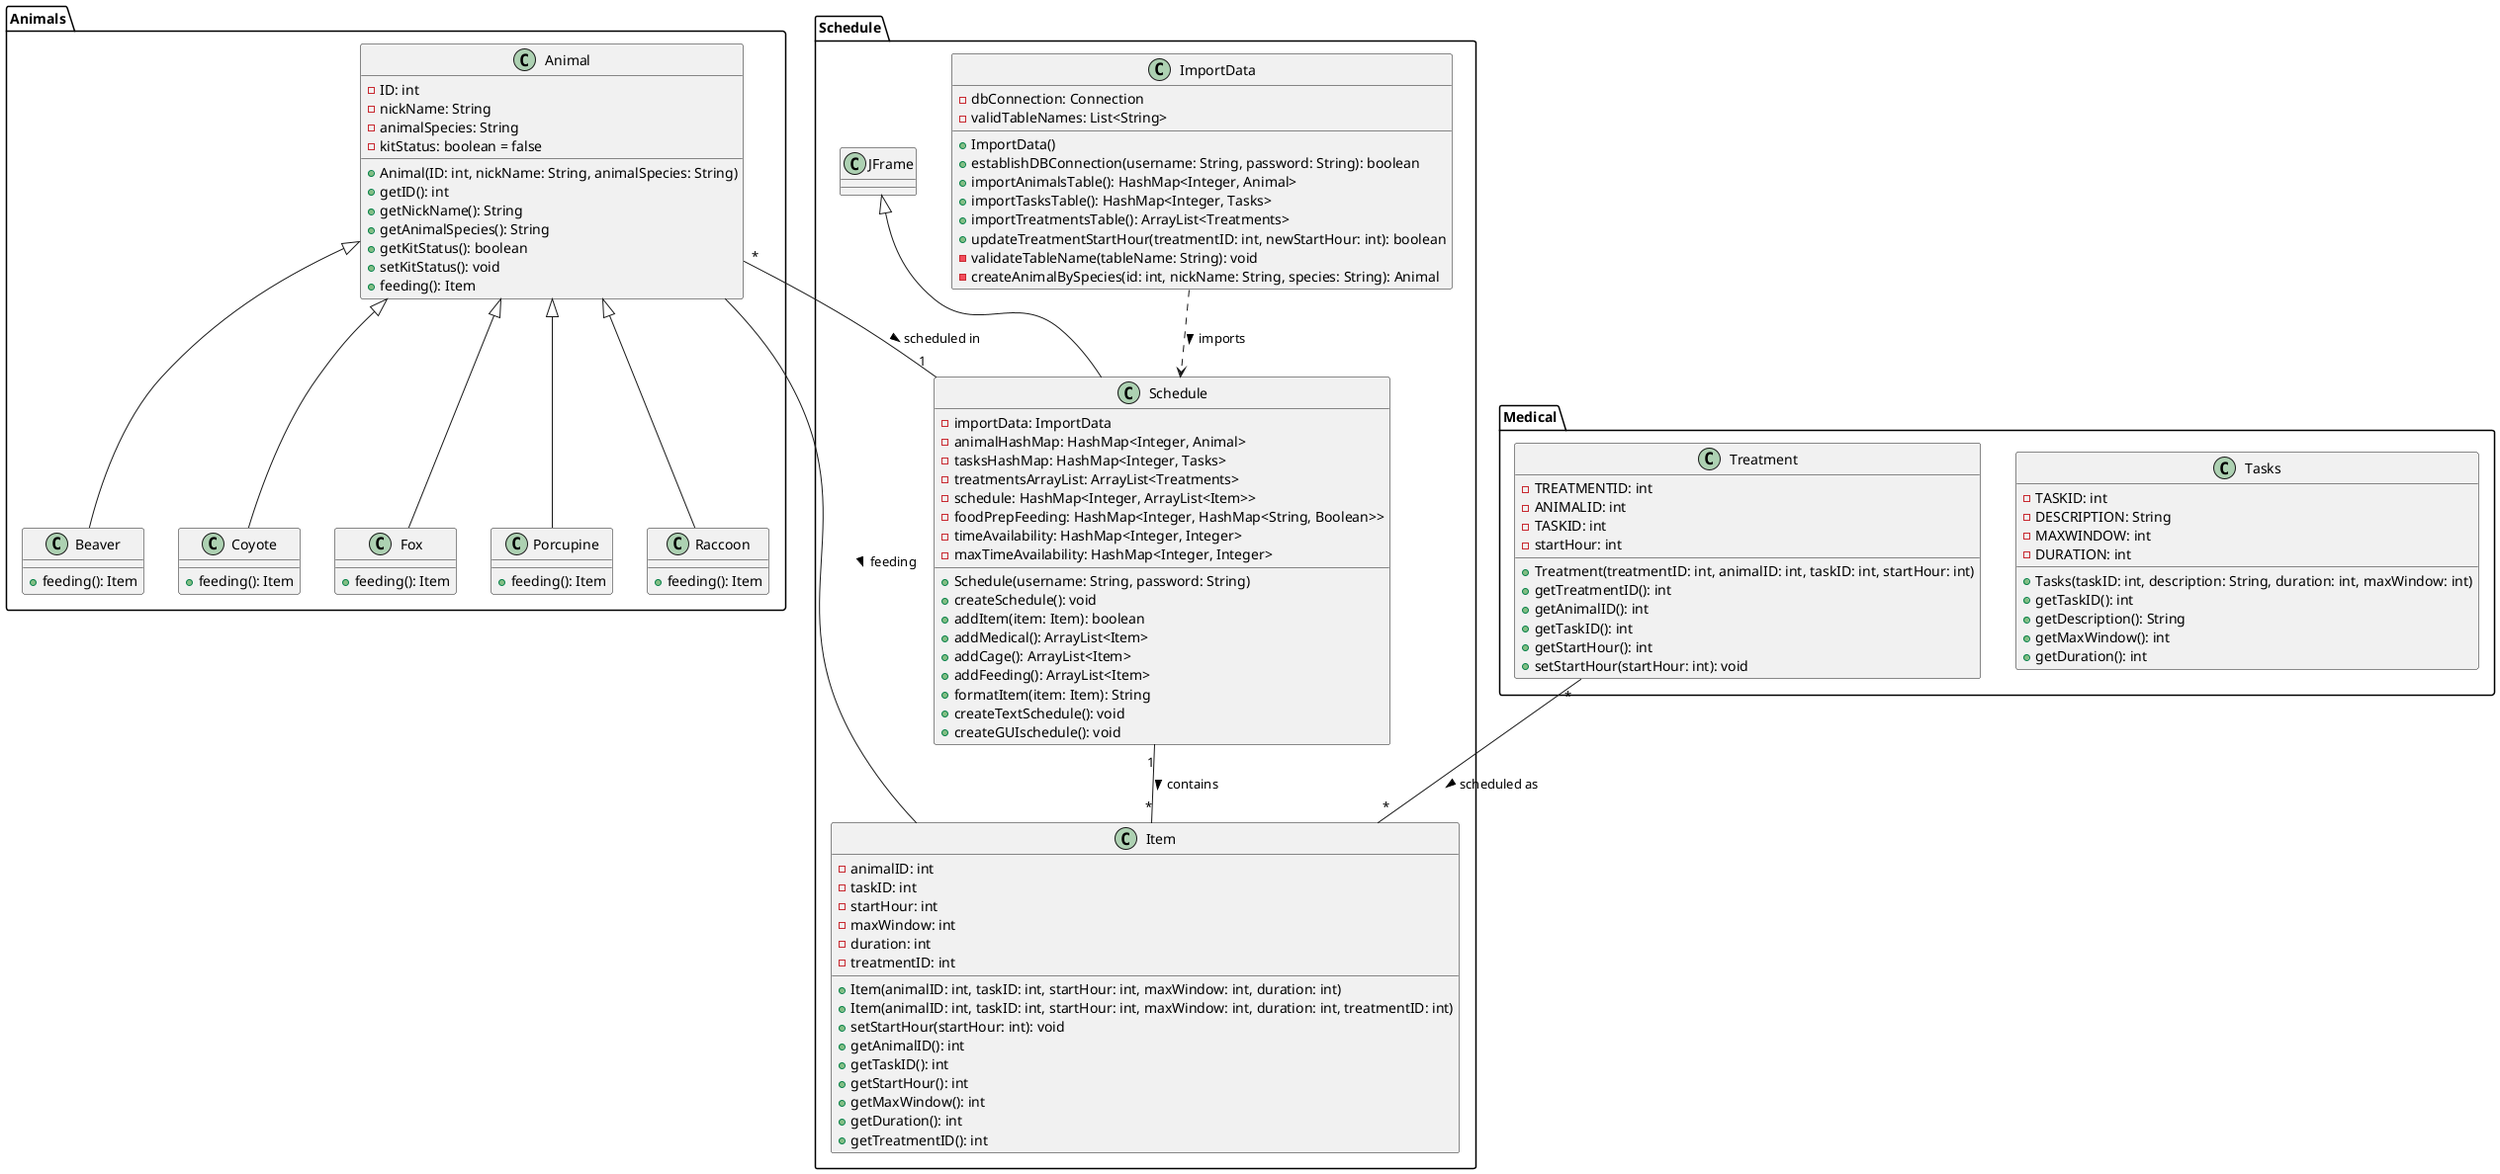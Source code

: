 @startuml

@startuml

package Animals {
  class Animal {
    -ID: int
    -nickName: String
    -animalSpecies: String
    -kitStatus: boolean = false
    +Animal(ID: int, nickName: String, animalSpecies: String)
    +getID(): int
    +getNickName(): String
    +getAnimalSpecies(): String
    +getKitStatus(): boolean
    +setKitStatus(): void
    +feeding(): Item
  }
  class Beaver extends Animal {
    +feeding(): Item
  }
  class Coyote extends Animal {
    +feeding(): Item
  }
  class Fox extends Animal {
    +feeding(): Item
  }
  class Porcupine extends Animal {
    +feeding(): Item
  }
  class Raccoon extends Animal {
    +feeding(): Item
  }
}

package Medical {
  class Tasks {
    -TASKID: int
    -DESCRIPTION: String
    -MAXWINDOW: int
    -DURATION: int
    +Tasks(taskID: int, description: String, duration: int, maxWindow: int)
    +getTaskID(): int
    +getDescription(): String
    +getMaxWindow(): int
    +getDuration(): int
  }
  class Treatment {
    -TREATMENTID: int
    -ANIMALID: int
    -TASKID: int
    -startHour: int
    +Treatment(treatmentID: int, animalID: int, taskID: int, startHour: int)
    +getTreatmentID(): int
    +getAnimalID(): int
    +getTaskID(): int
    +getStartHour(): int
    +setStartHour(startHour: int): void
  }
}

package Schedule {
  class ImportData {
    -dbConnection: Connection
    -validTableNames: List<String>
    +ImportData()
    +establishDBConnection(username: String, password: String): boolean
    +importAnimalsTable(): HashMap<Integer, Animal>
    +importTasksTable(): HashMap<Integer, Tasks>
    +importTreatmentsTable(): ArrayList<Treatments>
    +updateTreatmentStartHour(treatmentID: int, newStartHour: int): boolean
    -validateTableName(tableName: String): void
    -createAnimalBySpecies(id: int, nickName: String, species: String): Animal
  }
  class Item {
    -animalID: int
    -taskID: int
    -startHour: int
    -maxWindow: int
    -duration: int
    -treatmentID: int
    +Item(animalID: int, taskID: int, startHour: int, maxWindow: int, duration: int)
    +Item(animalID: int, taskID: int, startHour: int, maxWindow: int, duration: int, treatmentID: int)
    +setStartHour(startHour: int): void
    +getAnimalID(): int
    +getTaskID(): int
    +getStartHour(): int
    +getMaxWindow(): int
    +getDuration(): int
    +getTreatmentID(): int
  }
  class Schedule extends JFrame {
    -importData: ImportData
    -animalHashMap: HashMap<Integer, Animal>
    -tasksHashMap: HashMap<Integer, Tasks>
    -treatmentsArrayList: ArrayList<Treatments>
    -schedule: HashMap<Integer, ArrayList<Item>>
    -foodPrepFeeding: HashMap<Integer, HashMap<String, Boolean>>
    -timeAvailability: HashMap<Integer, Integer>
    -maxTimeAvailability: HashMap<Integer, Integer>
    +Schedule(username: String, password: String)
    +createSchedule(): void
    +addItem(item: Item): boolean
    +addMedical(): ArrayList<Item>
    +addCage(): ArrayList<Item>
    +addFeeding(): ArrayList<Item>
    +formatItem(item: Item): String
    +createTextSchedule(): void
    +createGUIschedule(): void
  }
  ImportData ..> Schedule : imports >
  Schedule "1" -- "*" Item : contains >
  Animal "*" -- "1" Schedule : scheduled in >
  Treatment "*" -- "*" Item : scheduled as >
  Animal -- Item : feeding >
}

@enduml
'note right of Beaver::feeding
'  Specific parameters for Beaver:
'  taskID=0, startHour=8, maxWindow=3, duration=5
'end note
'
'note right of Coyote::feeding
'  Specific parameters for Coyote:
'  taskID=0, startHour=19, maxWindow=3, duration=5
'end note
'
'note right of Fox::feeding
'  Specific parameters for Fox:
'  taskID=0, startHour=0, maxWindow=3, duration=5
'end note
'
'note right of Porcupine::feeding
'  Specific parameters for Porcupine:
'  taskID=0, startHour=19, maxWindow=3, duration=5
'end note
'
'note right of Raccoon::feeding
'  Specific parameters for Raccoon:
'  taskID=0, startHour=0, maxWindow=3, duration=5
'end note

@enduml

